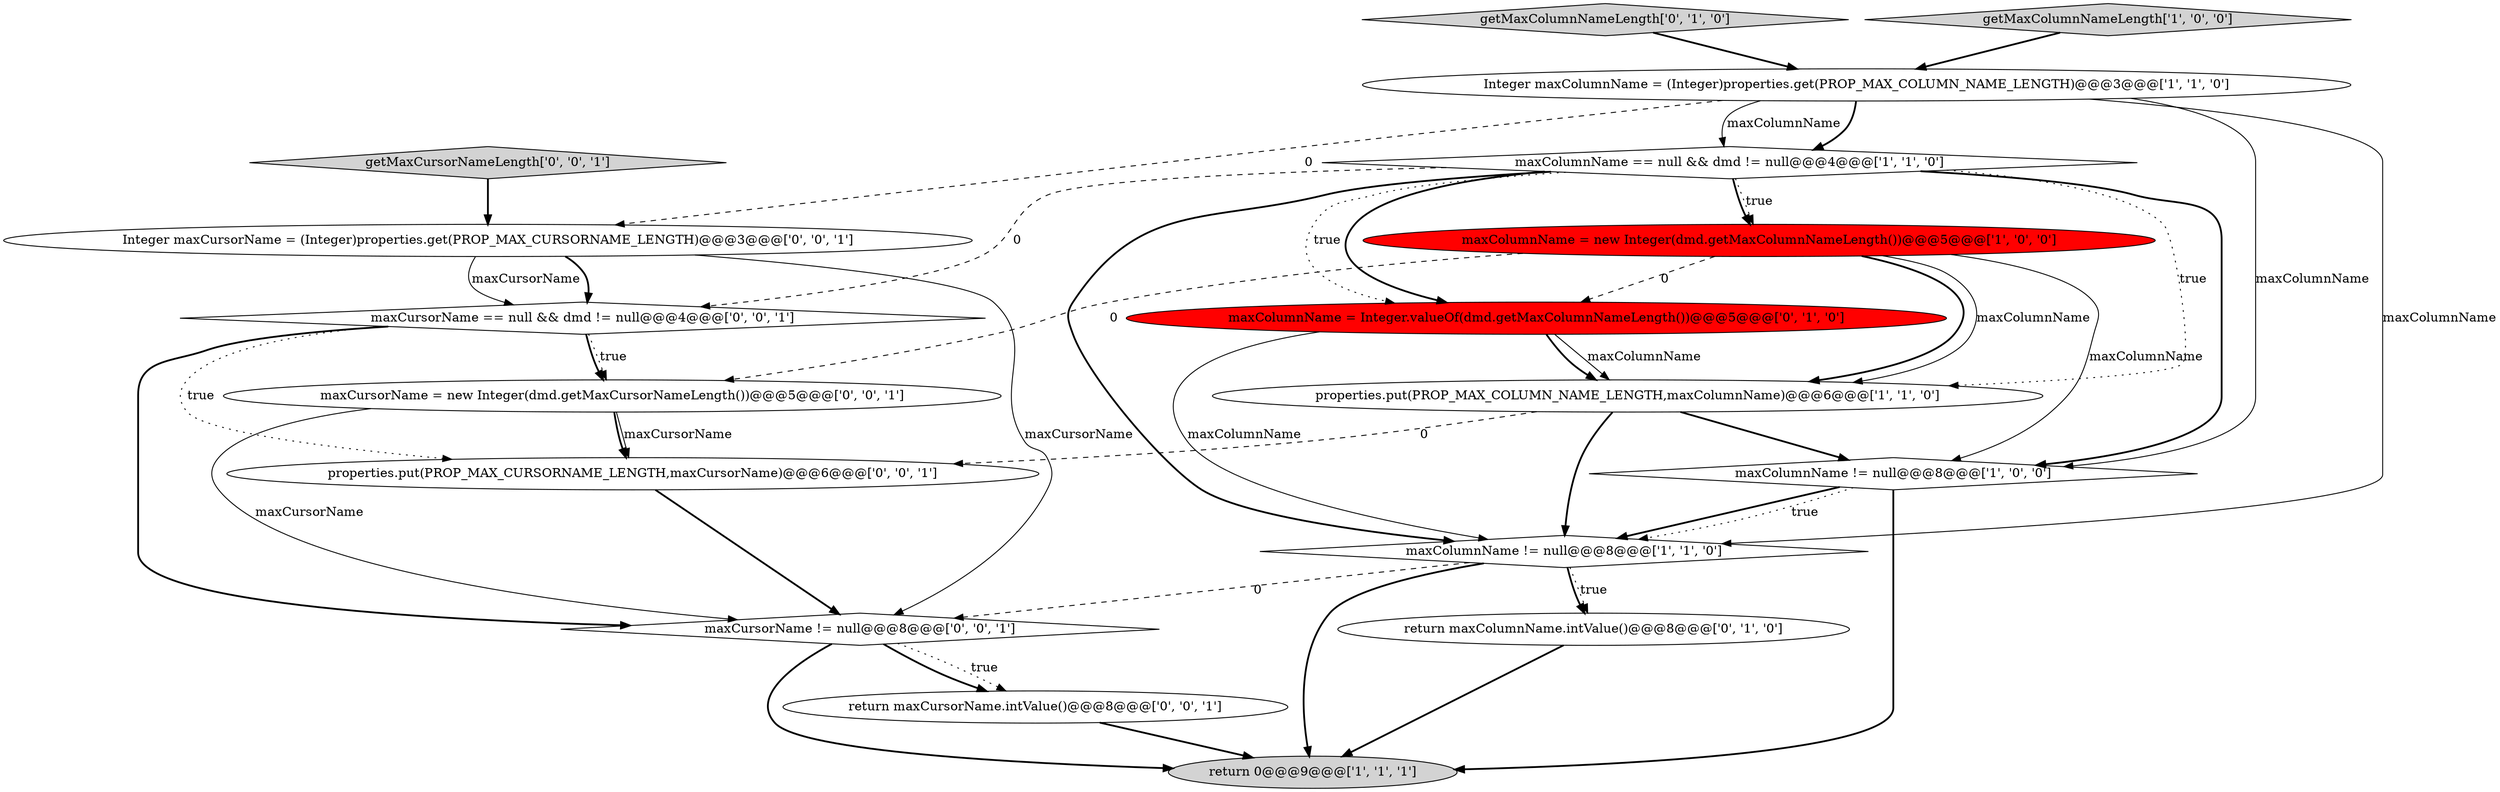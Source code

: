 digraph {
12 [style = filled, label = "maxCursorName != null@@@8@@@['0', '0', '1']", fillcolor = white, shape = diamond image = "AAA0AAABBB3BBB"];
2 [style = filled, label = "properties.put(PROP_MAX_COLUMN_NAME_LENGTH,maxColumnName)@@@6@@@['1', '1', '0']", fillcolor = white, shape = ellipse image = "AAA0AAABBB1BBB"];
3 [style = filled, label = "maxColumnName = new Integer(dmd.getMaxColumnNameLength())@@@5@@@['1', '0', '0']", fillcolor = red, shape = ellipse image = "AAA1AAABBB1BBB"];
10 [style = filled, label = "getMaxColumnNameLength['0', '1', '0']", fillcolor = lightgray, shape = diamond image = "AAA0AAABBB2BBB"];
13 [style = filled, label = "maxCursorName == null && dmd != null@@@4@@@['0', '0', '1']", fillcolor = white, shape = diamond image = "AAA0AAABBB3BBB"];
14 [style = filled, label = "getMaxCursorNameLength['0', '0', '1']", fillcolor = lightgray, shape = diamond image = "AAA0AAABBB3BBB"];
4 [style = filled, label = "maxColumnName != null@@@8@@@['1', '1', '0']", fillcolor = white, shape = diamond image = "AAA0AAABBB1BBB"];
17 [style = filled, label = "properties.put(PROP_MAX_CURSORNAME_LENGTH,maxCursorName)@@@6@@@['0', '0', '1']", fillcolor = white, shape = ellipse image = "AAA0AAABBB3BBB"];
6 [style = filled, label = "getMaxColumnNameLength['1', '0', '0']", fillcolor = lightgray, shape = diamond image = "AAA0AAABBB1BBB"];
1 [style = filled, label = "maxColumnName != null@@@8@@@['1', '0', '0']", fillcolor = white, shape = diamond image = "AAA0AAABBB1BBB"];
7 [style = filled, label = "maxColumnName == null && dmd != null@@@4@@@['1', '1', '0']", fillcolor = white, shape = diamond image = "AAA0AAABBB1BBB"];
8 [style = filled, label = "maxColumnName = Integer.valueOf(dmd.getMaxColumnNameLength())@@@5@@@['0', '1', '0']", fillcolor = red, shape = ellipse image = "AAA1AAABBB2BBB"];
9 [style = filled, label = "return maxColumnName.intValue()@@@8@@@['0', '1', '0']", fillcolor = white, shape = ellipse image = "AAA0AAABBB2BBB"];
11 [style = filled, label = "return maxCursorName.intValue()@@@8@@@['0', '0', '1']", fillcolor = white, shape = ellipse image = "AAA0AAABBB3BBB"];
5 [style = filled, label = "return 0@@@9@@@['1', '1', '1']", fillcolor = lightgray, shape = ellipse image = "AAA0AAABBB1BBB"];
16 [style = filled, label = "maxCursorName = new Integer(dmd.getMaxCursorNameLength())@@@5@@@['0', '0', '1']", fillcolor = white, shape = ellipse image = "AAA0AAABBB3BBB"];
0 [style = filled, label = "Integer maxColumnName = (Integer)properties.get(PROP_MAX_COLUMN_NAME_LENGTH)@@@3@@@['1', '1', '0']", fillcolor = white, shape = ellipse image = "AAA0AAABBB1BBB"];
15 [style = filled, label = "Integer maxCursorName = (Integer)properties.get(PROP_MAX_CURSORNAME_LENGTH)@@@3@@@['0', '0', '1']", fillcolor = white, shape = ellipse image = "AAA0AAABBB3BBB"];
1->5 [style = bold, label=""];
4->9 [style = bold, label=""];
7->2 [style = dotted, label="true"];
13->16 [style = dotted, label="true"];
13->17 [style = dotted, label="true"];
1->4 [style = bold, label=""];
15->13 [style = bold, label=""];
7->1 [style = bold, label=""];
12->5 [style = bold, label=""];
8->2 [style = solid, label="maxColumnName"];
2->1 [style = bold, label=""];
12->11 [style = bold, label=""];
0->15 [style = dashed, label="0"];
6->0 [style = bold, label=""];
1->4 [style = dotted, label="true"];
7->4 [style = bold, label=""];
16->17 [style = bold, label=""];
7->8 [style = bold, label=""];
2->17 [style = dashed, label="0"];
2->4 [style = bold, label=""];
13->16 [style = bold, label=""];
7->3 [style = bold, label=""];
15->12 [style = solid, label="maxCursorName"];
4->12 [style = dashed, label="0"];
0->7 [style = bold, label=""];
12->11 [style = dotted, label="true"];
15->13 [style = solid, label="maxCursorName"];
11->5 [style = bold, label=""];
17->12 [style = bold, label=""];
13->12 [style = bold, label=""];
3->1 [style = solid, label="maxColumnName"];
0->1 [style = solid, label="maxColumnName"];
3->2 [style = bold, label=""];
8->2 [style = bold, label=""];
16->17 [style = solid, label="maxCursorName"];
7->3 [style = dotted, label="true"];
10->0 [style = bold, label=""];
7->13 [style = dashed, label="0"];
0->7 [style = solid, label="maxColumnName"];
9->5 [style = bold, label=""];
3->8 [style = dashed, label="0"];
16->12 [style = solid, label="maxCursorName"];
14->15 [style = bold, label=""];
3->2 [style = solid, label="maxColumnName"];
4->9 [style = dotted, label="true"];
7->8 [style = dotted, label="true"];
8->4 [style = solid, label="maxColumnName"];
4->5 [style = bold, label=""];
0->4 [style = solid, label="maxColumnName"];
3->16 [style = dashed, label="0"];
}
